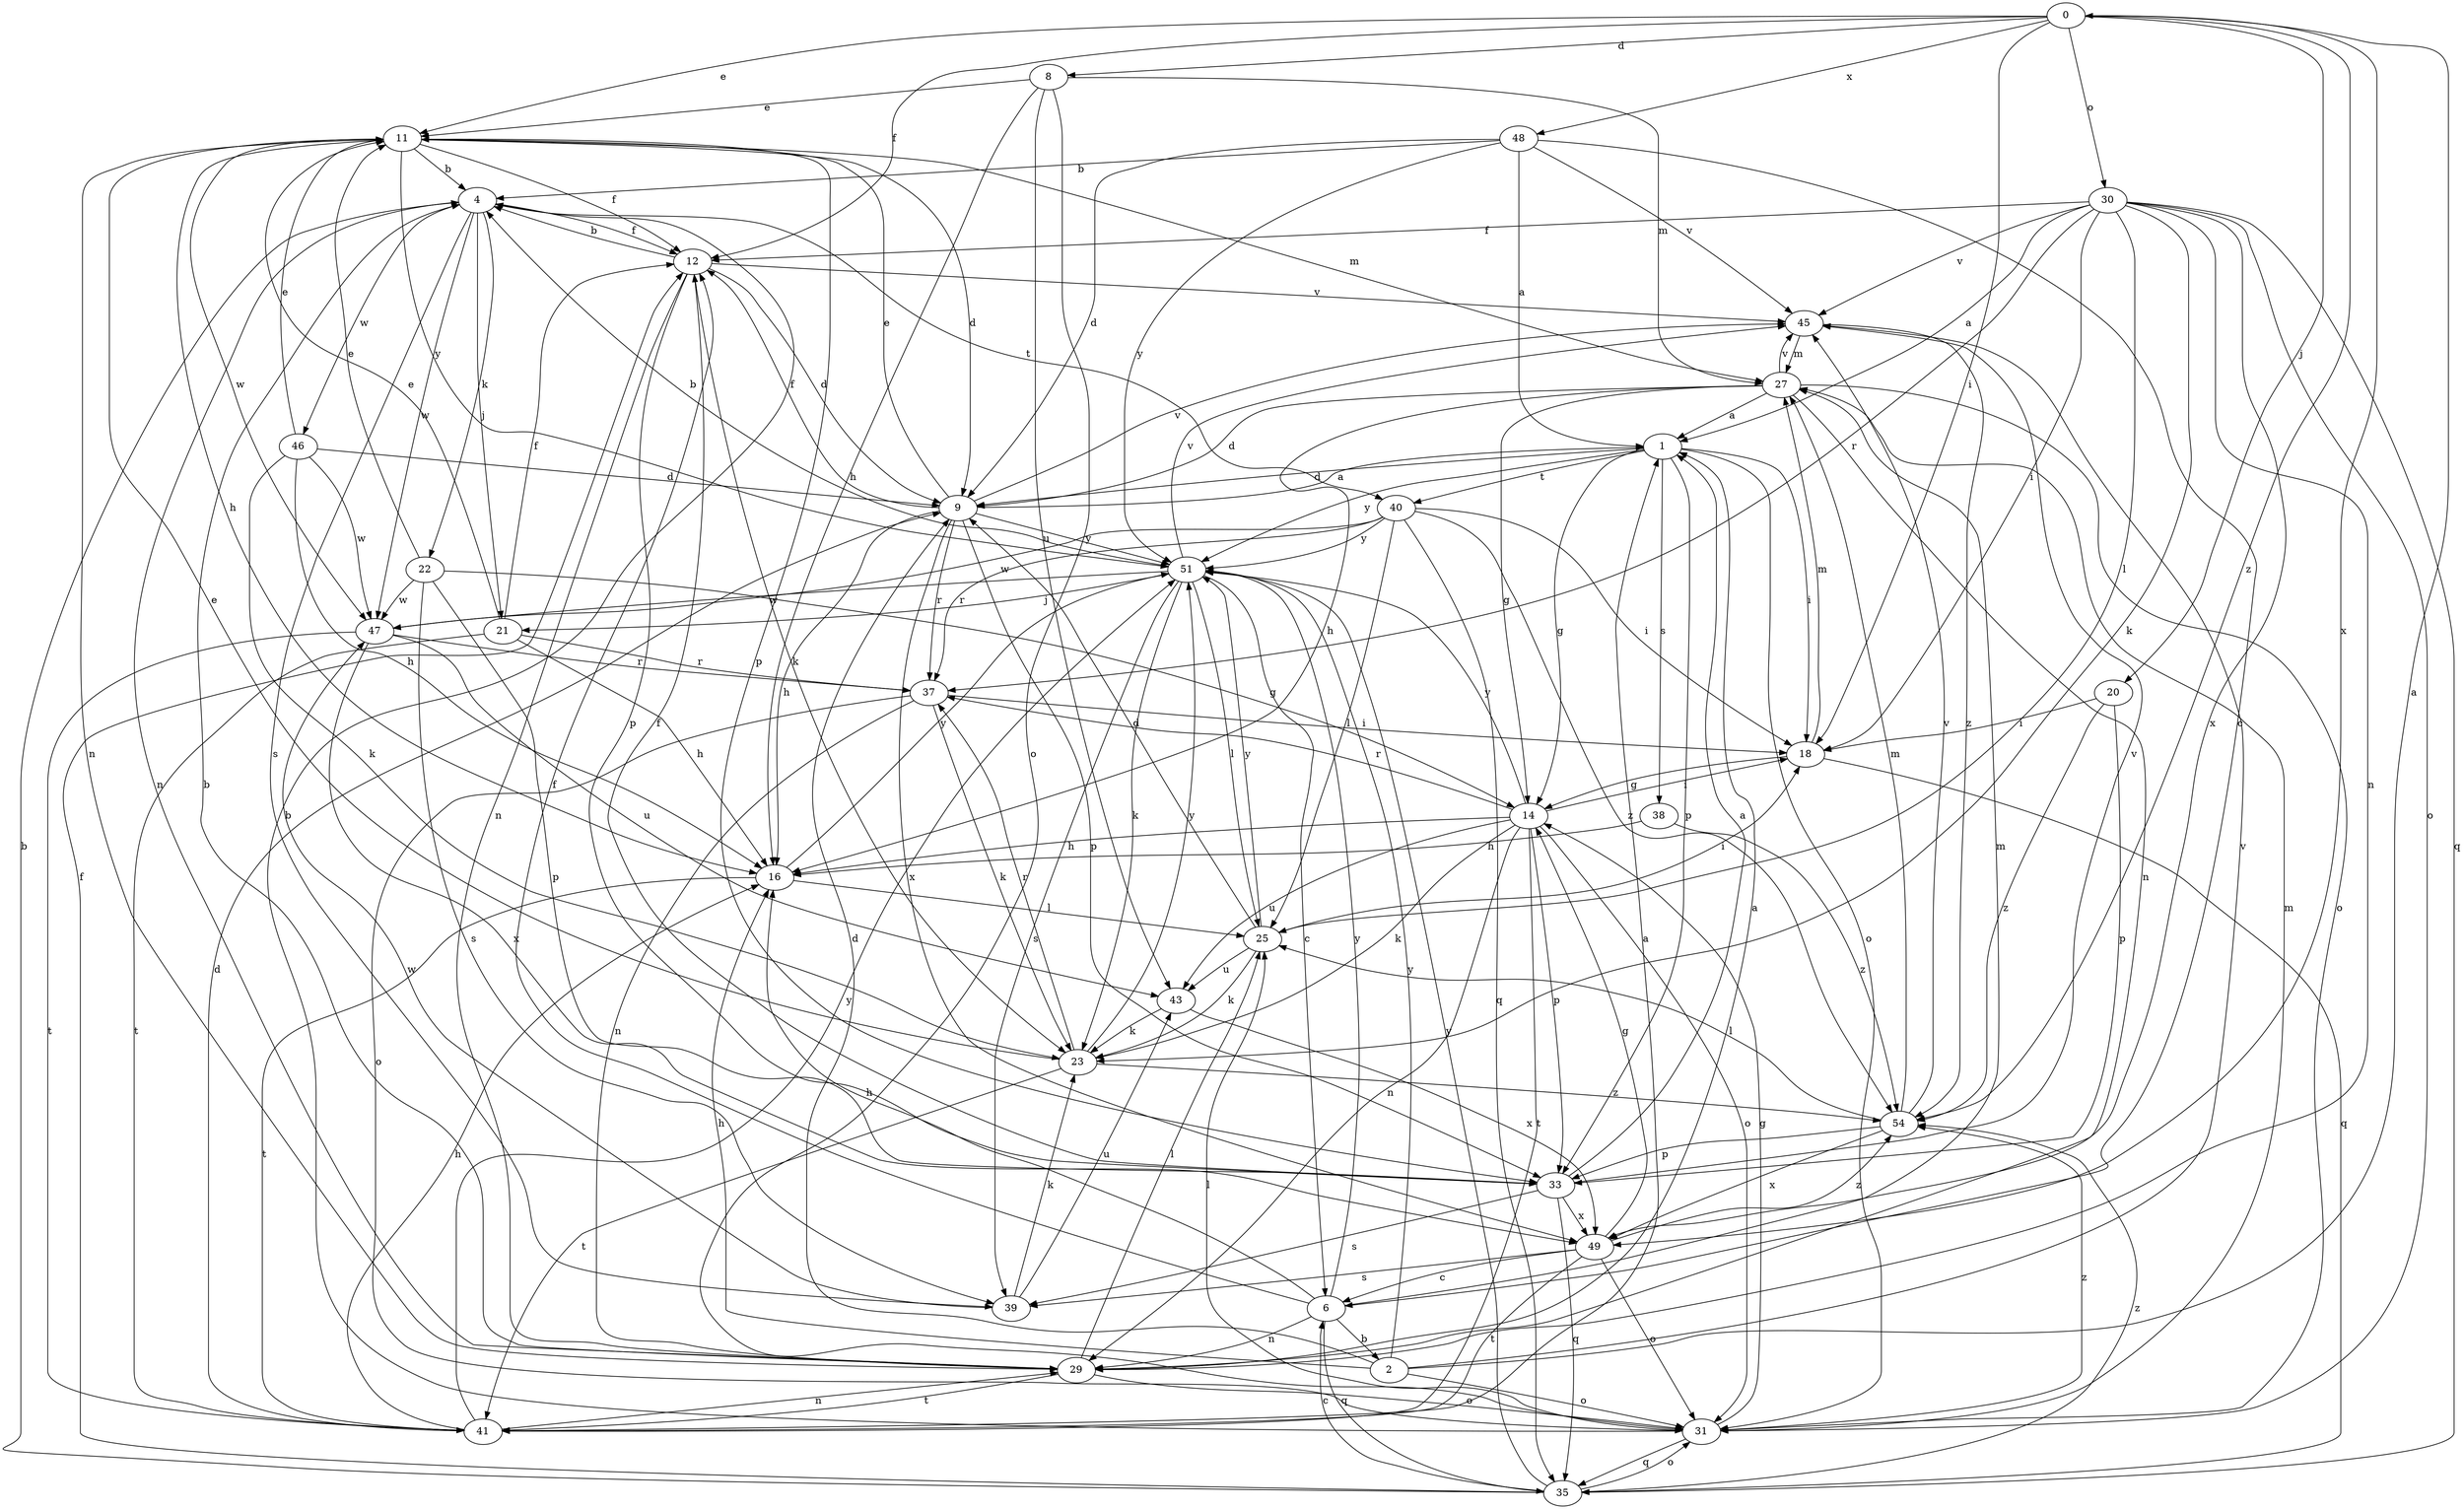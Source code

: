 strict digraph  {
0;
1;
2;
4;
6;
8;
9;
11;
12;
14;
16;
18;
20;
21;
22;
23;
25;
27;
29;
30;
31;
33;
35;
37;
38;
39;
40;
41;
43;
45;
46;
47;
48;
49;
51;
54;
0 -> 8  [label=d];
0 -> 11  [label=e];
0 -> 12  [label=f];
0 -> 18  [label=i];
0 -> 20  [label=j];
0 -> 30  [label=o];
0 -> 48  [label=x];
0 -> 49  [label=x];
0 -> 54  [label=z];
1 -> 9  [label=d];
1 -> 14  [label=g];
1 -> 18  [label=i];
1 -> 31  [label=o];
1 -> 33  [label=p];
1 -> 38  [label=s];
1 -> 40  [label=t];
1 -> 51  [label=y];
2 -> 0  [label=a];
2 -> 9  [label=d];
2 -> 16  [label=h];
2 -> 31  [label=o];
2 -> 45  [label=v];
2 -> 51  [label=y];
4 -> 12  [label=f];
4 -> 21  [label=j];
4 -> 22  [label=k];
4 -> 29  [label=n];
4 -> 39  [label=s];
4 -> 40  [label=t];
4 -> 46  [label=w];
4 -> 47  [label=w];
6 -> 2  [label=b];
6 -> 12  [label=f];
6 -> 16  [label=h];
6 -> 27  [label=m];
6 -> 29  [label=n];
6 -> 35  [label=q];
6 -> 51  [label=y];
8 -> 11  [label=e];
8 -> 16  [label=h];
8 -> 27  [label=m];
8 -> 31  [label=o];
8 -> 43  [label=u];
9 -> 1  [label=a];
9 -> 11  [label=e];
9 -> 12  [label=f];
9 -> 16  [label=h];
9 -> 33  [label=p];
9 -> 37  [label=r];
9 -> 45  [label=v];
9 -> 49  [label=x];
9 -> 51  [label=y];
11 -> 4  [label=b];
11 -> 9  [label=d];
11 -> 12  [label=f];
11 -> 16  [label=h];
11 -> 27  [label=m];
11 -> 29  [label=n];
11 -> 33  [label=p];
11 -> 47  [label=w];
11 -> 51  [label=y];
12 -> 4  [label=b];
12 -> 9  [label=d];
12 -> 23  [label=k];
12 -> 29  [label=n];
12 -> 33  [label=p];
12 -> 45  [label=v];
14 -> 16  [label=h];
14 -> 18  [label=i];
14 -> 23  [label=k];
14 -> 29  [label=n];
14 -> 31  [label=o];
14 -> 33  [label=p];
14 -> 37  [label=r];
14 -> 41  [label=t];
14 -> 43  [label=u];
14 -> 51  [label=y];
16 -> 25  [label=l];
16 -> 41  [label=t];
16 -> 51  [label=y];
18 -> 14  [label=g];
18 -> 27  [label=m];
18 -> 35  [label=q];
20 -> 18  [label=i];
20 -> 33  [label=p];
20 -> 54  [label=z];
21 -> 11  [label=e];
21 -> 12  [label=f];
21 -> 16  [label=h];
21 -> 37  [label=r];
21 -> 41  [label=t];
22 -> 11  [label=e];
22 -> 14  [label=g];
22 -> 33  [label=p];
22 -> 39  [label=s];
22 -> 47  [label=w];
23 -> 11  [label=e];
23 -> 37  [label=r];
23 -> 41  [label=t];
23 -> 51  [label=y];
23 -> 54  [label=z];
25 -> 9  [label=d];
25 -> 18  [label=i];
25 -> 23  [label=k];
25 -> 43  [label=u];
25 -> 51  [label=y];
27 -> 1  [label=a];
27 -> 9  [label=d];
27 -> 14  [label=g];
27 -> 16  [label=h];
27 -> 29  [label=n];
27 -> 31  [label=o];
27 -> 45  [label=v];
29 -> 1  [label=a];
29 -> 4  [label=b];
29 -> 25  [label=l];
29 -> 31  [label=o];
29 -> 41  [label=t];
30 -> 1  [label=a];
30 -> 12  [label=f];
30 -> 18  [label=i];
30 -> 23  [label=k];
30 -> 25  [label=l];
30 -> 29  [label=n];
30 -> 31  [label=o];
30 -> 35  [label=q];
30 -> 37  [label=r];
30 -> 45  [label=v];
30 -> 49  [label=x];
31 -> 4  [label=b];
31 -> 14  [label=g];
31 -> 25  [label=l];
31 -> 27  [label=m];
31 -> 35  [label=q];
31 -> 54  [label=z];
33 -> 1  [label=a];
33 -> 12  [label=f];
33 -> 35  [label=q];
33 -> 39  [label=s];
33 -> 45  [label=v];
33 -> 49  [label=x];
35 -> 4  [label=b];
35 -> 6  [label=c];
35 -> 12  [label=f];
35 -> 31  [label=o];
35 -> 51  [label=y];
35 -> 54  [label=z];
37 -> 18  [label=i];
37 -> 23  [label=k];
37 -> 29  [label=n];
37 -> 31  [label=o];
38 -> 16  [label=h];
38 -> 54  [label=z];
39 -> 23  [label=k];
39 -> 43  [label=u];
39 -> 47  [label=w];
40 -> 18  [label=i];
40 -> 25  [label=l];
40 -> 35  [label=q];
40 -> 37  [label=r];
40 -> 47  [label=w];
40 -> 51  [label=y];
40 -> 54  [label=z];
41 -> 1  [label=a];
41 -> 9  [label=d];
41 -> 16  [label=h];
41 -> 29  [label=n];
41 -> 51  [label=y];
43 -> 23  [label=k];
43 -> 49  [label=x];
45 -> 27  [label=m];
45 -> 54  [label=z];
46 -> 9  [label=d];
46 -> 11  [label=e];
46 -> 16  [label=h];
46 -> 23  [label=k];
46 -> 47  [label=w];
47 -> 37  [label=r];
47 -> 41  [label=t];
47 -> 43  [label=u];
47 -> 49  [label=x];
48 -> 1  [label=a];
48 -> 4  [label=b];
48 -> 6  [label=c];
48 -> 9  [label=d];
48 -> 45  [label=v];
48 -> 51  [label=y];
49 -> 6  [label=c];
49 -> 14  [label=g];
49 -> 31  [label=o];
49 -> 39  [label=s];
49 -> 41  [label=t];
49 -> 54  [label=z];
51 -> 4  [label=b];
51 -> 6  [label=c];
51 -> 21  [label=j];
51 -> 23  [label=k];
51 -> 25  [label=l];
51 -> 39  [label=s];
51 -> 45  [label=v];
51 -> 47  [label=w];
54 -> 25  [label=l];
54 -> 27  [label=m];
54 -> 33  [label=p];
54 -> 45  [label=v];
54 -> 49  [label=x];
}
